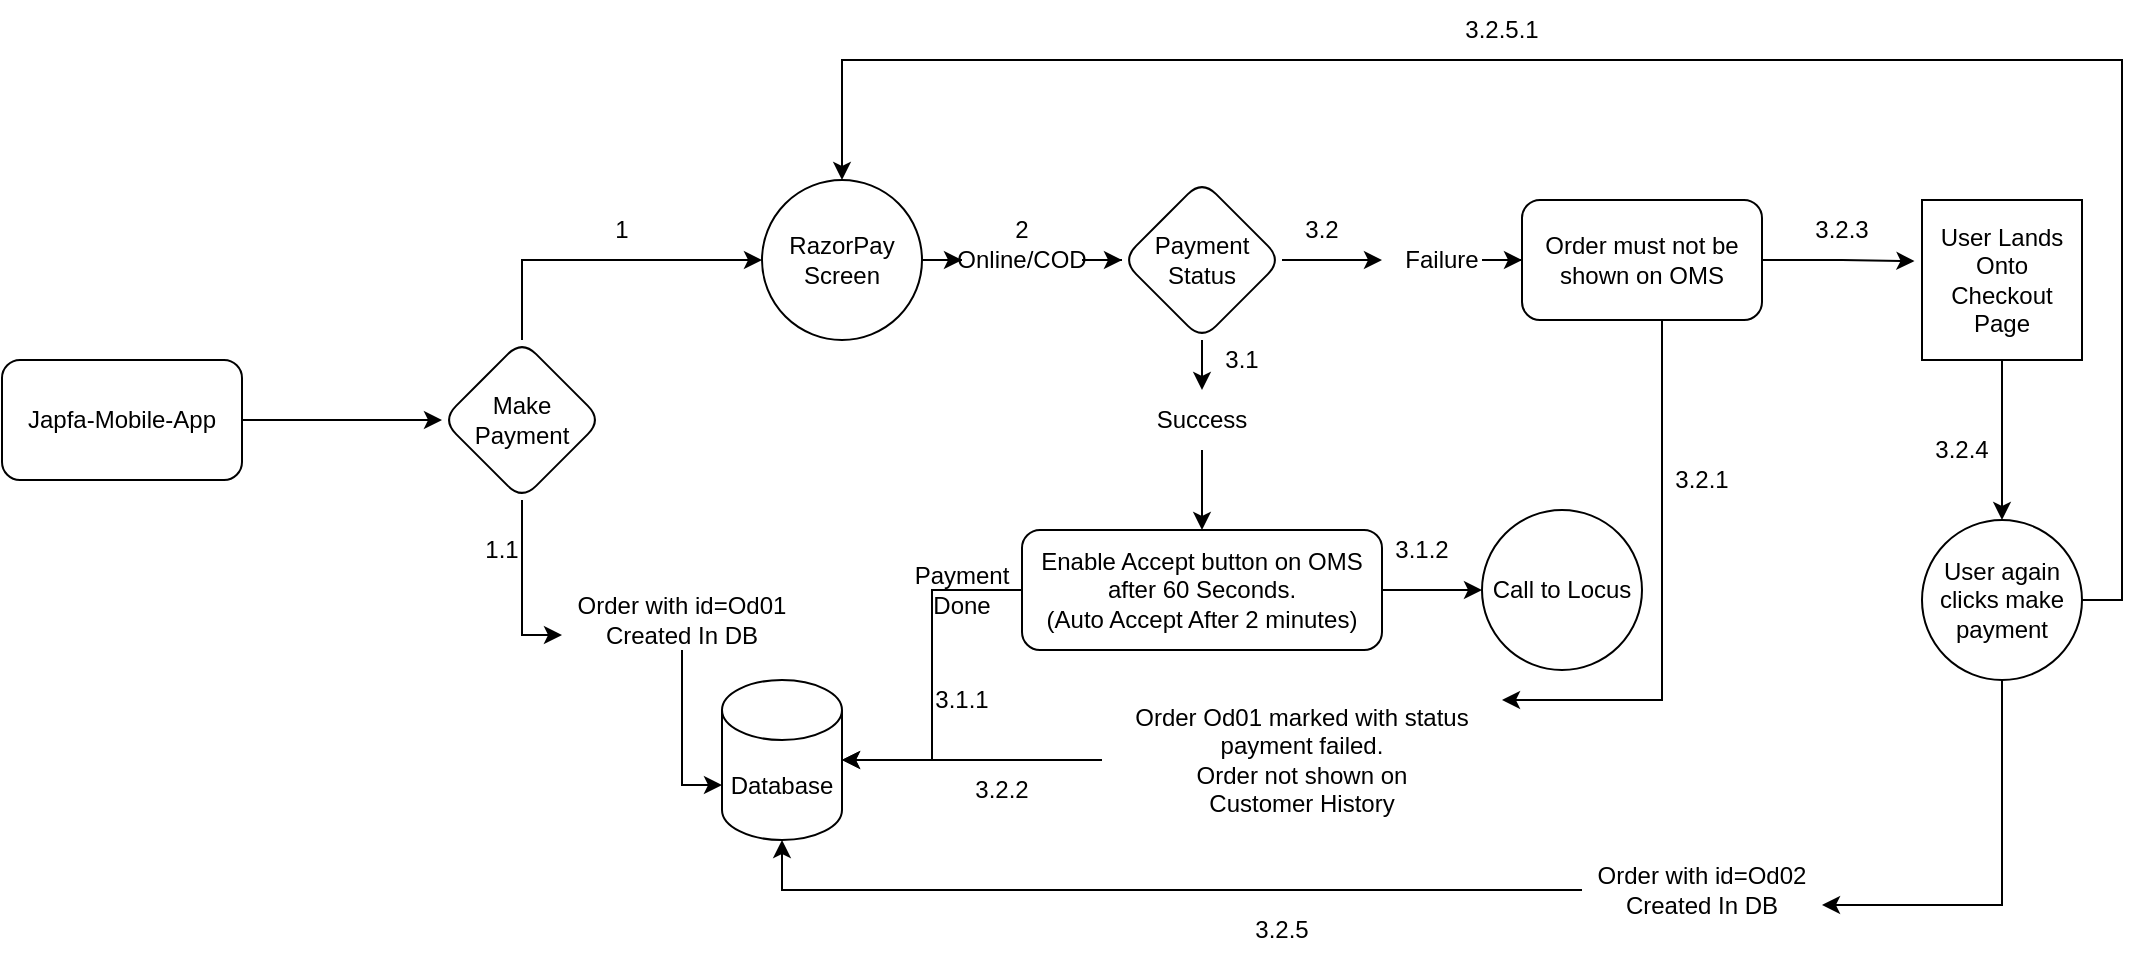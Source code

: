 <mxfile version="22.1.3" type="github">
  <diagram name="Page-1" id="sLlKpoSpWwqDLmXZwmJ-">
    <mxGraphModel dx="1080" dy="426" grid="1" gridSize="10" guides="1" tooltips="1" connect="1" arrows="1" fold="1" page="1" pageScale="1" pageWidth="850" pageHeight="1100" math="0" shadow="0">
      <root>
        <mxCell id="0" />
        <mxCell id="1" parent="0" />
        <mxCell id="Lte2vjWYWSZlK6BSF0av-28" value="" style="edgeStyle=orthogonalEdgeStyle;rounded=0;orthogonalLoop=1;jettySize=auto;html=1;" edge="1" parent="1" source="Lte2vjWYWSZlK6BSF0av-26" target="Lte2vjWYWSZlK6BSF0av-27">
          <mxGeometry relative="1" as="geometry" />
        </mxCell>
        <mxCell id="Lte2vjWYWSZlK6BSF0av-26" value="Japfa-Mobile-App" style="rounded=1;whiteSpace=wrap;html=1;" vertex="1" parent="1">
          <mxGeometry x="170" y="210" width="120" height="60" as="geometry" />
        </mxCell>
        <mxCell id="Lte2vjWYWSZlK6BSF0av-34" value="" style="edgeStyle=orthogonalEdgeStyle;rounded=0;orthogonalLoop=1;jettySize=auto;html=1;exitX=0.5;exitY=0;exitDx=0;exitDy=0;entryX=0;entryY=0.5;entryDx=0;entryDy=0;" edge="1" parent="1" source="Lte2vjWYWSZlK6BSF0av-27" target="Lte2vjWYWSZlK6BSF0av-33">
          <mxGeometry relative="1" as="geometry" />
        </mxCell>
        <mxCell id="Lte2vjWYWSZlK6BSF0av-27" value="Make Payment" style="rhombus;whiteSpace=wrap;html=1;rounded=1;" vertex="1" parent="1">
          <mxGeometry x="390" y="200" width="80" height="80" as="geometry" />
        </mxCell>
        <mxCell id="Lte2vjWYWSZlK6BSF0av-29" value="Database" style="shape=cylinder3;whiteSpace=wrap;html=1;boundedLbl=1;backgroundOutline=1;size=15;" vertex="1" parent="1">
          <mxGeometry x="530" y="370" width="60" height="80" as="geometry" />
        </mxCell>
        <mxCell id="Lte2vjWYWSZlK6BSF0av-30" style="edgeStyle=orthogonalEdgeStyle;rounded=0;orthogonalLoop=1;jettySize=auto;html=1;entryX=0;entryY=0;entryDx=0;entryDy=52.5;entryPerimeter=0;exitX=0.5;exitY=1;exitDx=0;exitDy=0;" edge="1" parent="1" source="Lte2vjWYWSZlK6BSF0av-32" target="Lte2vjWYWSZlK6BSF0av-29">
          <mxGeometry relative="1" as="geometry" />
        </mxCell>
        <mxCell id="Lte2vjWYWSZlK6BSF0av-31" value="" style="edgeStyle=orthogonalEdgeStyle;rounded=0;orthogonalLoop=1;jettySize=auto;html=1;entryX=0;entryY=0.75;entryDx=0;entryDy=0;exitX=0.5;exitY=1;exitDx=0;exitDy=0;" edge="1" parent="1" source="Lte2vjWYWSZlK6BSF0av-27" target="Lte2vjWYWSZlK6BSF0av-32">
          <mxGeometry relative="1" as="geometry">
            <mxPoint x="430" y="280" as="sourcePoint" />
            <mxPoint x="560" y="353" as="targetPoint" />
          </mxGeometry>
        </mxCell>
        <mxCell id="Lte2vjWYWSZlK6BSF0av-32" value="Order with id=Od01&lt;br&gt;Created In DB" style="text;html=1;strokeColor=none;fillColor=none;align=center;verticalAlign=middle;whiteSpace=wrap;rounded=0;" vertex="1" parent="1">
          <mxGeometry x="450" y="325" width="120" height="30" as="geometry" />
        </mxCell>
        <mxCell id="Lte2vjWYWSZlK6BSF0av-36" value="" style="edgeStyle=orthogonalEdgeStyle;rounded=0;orthogonalLoop=1;jettySize=auto;html=1;" edge="1" parent="1" source="Lte2vjWYWSZlK6BSF0av-37" target="Lte2vjWYWSZlK6BSF0av-35">
          <mxGeometry relative="1" as="geometry" />
        </mxCell>
        <mxCell id="Lte2vjWYWSZlK6BSF0av-33" value="RazorPay&lt;br&gt;Screen" style="ellipse;whiteSpace=wrap;html=1;rounded=1;" vertex="1" parent="1">
          <mxGeometry x="550" y="120" width="80" height="80" as="geometry" />
        </mxCell>
        <mxCell id="Lte2vjWYWSZlK6BSF0av-40" value="" style="edgeStyle=orthogonalEdgeStyle;rounded=0;orthogonalLoop=1;jettySize=auto;html=1;" edge="1" parent="1" source="Lte2vjWYWSZlK6BSF0av-44" target="Lte2vjWYWSZlK6BSF0av-39">
          <mxGeometry relative="1" as="geometry" />
        </mxCell>
        <mxCell id="Lte2vjWYWSZlK6BSF0av-42" value="" style="edgeStyle=orthogonalEdgeStyle;rounded=0;orthogonalLoop=1;jettySize=auto;html=1;" edge="1" parent="1" source="Lte2vjWYWSZlK6BSF0av-46" target="Lte2vjWYWSZlK6BSF0av-41">
          <mxGeometry relative="1" as="geometry" />
        </mxCell>
        <mxCell id="Lte2vjWYWSZlK6BSF0av-35" value="Payment Status" style="rhombus;whiteSpace=wrap;html=1;rounded=1;" vertex="1" parent="1">
          <mxGeometry x="730" y="120" width="80" height="80" as="geometry" />
        </mxCell>
        <mxCell id="Lte2vjWYWSZlK6BSF0av-87" value="" style="edgeStyle=orthogonalEdgeStyle;rounded=0;orthogonalLoop=1;jettySize=auto;html=1;" edge="1" parent="1" source="Lte2vjWYWSZlK6BSF0av-39" target="Lte2vjWYWSZlK6BSF0av-86">
          <mxGeometry relative="1" as="geometry" />
        </mxCell>
        <mxCell id="Lte2vjWYWSZlK6BSF0av-39" value="Enable Accept button on OMS after 60 Seconds.&lt;br&gt;(Auto Accept After 2 minutes)" style="rounded=1;whiteSpace=wrap;html=1;" vertex="1" parent="1">
          <mxGeometry x="680" y="295" width="180" height="60" as="geometry" />
        </mxCell>
        <mxCell id="Lte2vjWYWSZlK6BSF0av-53" style="edgeStyle=orthogonalEdgeStyle;rounded=0;orthogonalLoop=1;jettySize=auto;html=1;" edge="1" parent="1" source="Lte2vjWYWSZlK6BSF0av-54" target="Lte2vjWYWSZlK6BSF0av-29">
          <mxGeometry relative="1" as="geometry">
            <mxPoint x="1000" y="450" as="targetPoint" />
            <Array as="points" />
          </mxGeometry>
        </mxCell>
        <mxCell id="Lte2vjWYWSZlK6BSF0av-41" value="Order must not be shown on OMS" style="whiteSpace=wrap;html=1;rounded=1;" vertex="1" parent="1">
          <mxGeometry x="930" y="130" width="120" height="60" as="geometry" />
        </mxCell>
        <mxCell id="Lte2vjWYWSZlK6BSF0av-43" value="" style="edgeStyle=orthogonalEdgeStyle;rounded=0;orthogonalLoop=1;jettySize=auto;html=1;" edge="1" parent="1" source="Lte2vjWYWSZlK6BSF0av-33" target="Lte2vjWYWSZlK6BSF0av-37">
          <mxGeometry relative="1" as="geometry">
            <mxPoint x="630" y="160" as="sourcePoint" />
            <mxPoint x="730" y="160" as="targetPoint" />
          </mxGeometry>
        </mxCell>
        <mxCell id="Lte2vjWYWSZlK6BSF0av-37" value="Online/COD" style="text;html=1;strokeColor=none;fillColor=none;align=center;verticalAlign=middle;whiteSpace=wrap;rounded=0;" vertex="1" parent="1">
          <mxGeometry x="650" y="145" width="60" height="30" as="geometry" />
        </mxCell>
        <mxCell id="Lte2vjWYWSZlK6BSF0av-45" value="" style="edgeStyle=orthogonalEdgeStyle;rounded=0;orthogonalLoop=1;jettySize=auto;html=1;" edge="1" parent="1" source="Lte2vjWYWSZlK6BSF0av-35" target="Lte2vjWYWSZlK6BSF0av-44">
          <mxGeometry relative="1" as="geometry">
            <mxPoint x="770" y="200" as="sourcePoint" />
            <mxPoint x="770" y="290" as="targetPoint" />
          </mxGeometry>
        </mxCell>
        <mxCell id="Lte2vjWYWSZlK6BSF0av-44" value="Success" style="text;html=1;strokeColor=none;fillColor=none;align=center;verticalAlign=middle;whiteSpace=wrap;rounded=0;" vertex="1" parent="1">
          <mxGeometry x="740" y="225" width="60" height="30" as="geometry" />
        </mxCell>
        <mxCell id="Lte2vjWYWSZlK6BSF0av-47" value="" style="edgeStyle=orthogonalEdgeStyle;rounded=0;orthogonalLoop=1;jettySize=auto;html=1;" edge="1" parent="1" source="Lte2vjWYWSZlK6BSF0av-35" target="Lte2vjWYWSZlK6BSF0av-46">
          <mxGeometry relative="1" as="geometry">
            <mxPoint x="810" y="160" as="sourcePoint" />
            <mxPoint x="870" y="160" as="targetPoint" />
          </mxGeometry>
        </mxCell>
        <mxCell id="Lte2vjWYWSZlK6BSF0av-46" value="Failure" style="text;html=1;strokeColor=none;fillColor=none;align=center;verticalAlign=middle;whiteSpace=wrap;rounded=0;" vertex="1" parent="1">
          <mxGeometry x="860" y="145" width="60" height="30" as="geometry" />
        </mxCell>
        <mxCell id="Lte2vjWYWSZlK6BSF0av-48" style="edgeStyle=orthogonalEdgeStyle;rounded=0;orthogonalLoop=1;jettySize=auto;html=1;entryX=1;entryY=0.5;entryDx=0;entryDy=0;entryPerimeter=0;" edge="1" parent="1" source="Lte2vjWYWSZlK6BSF0av-39" target="Lte2vjWYWSZlK6BSF0av-29">
          <mxGeometry relative="1" as="geometry" />
        </mxCell>
        <mxCell id="Lte2vjWYWSZlK6BSF0av-49" value="Payment Done" style="text;html=1;strokeColor=none;fillColor=none;align=center;verticalAlign=middle;whiteSpace=wrap;rounded=0;" vertex="1" parent="1">
          <mxGeometry x="620" y="310" width="60" height="30" as="geometry" />
        </mxCell>
        <mxCell id="Lte2vjWYWSZlK6BSF0av-55" value="" style="edgeStyle=orthogonalEdgeStyle;rounded=0;orthogonalLoop=1;jettySize=auto;html=1;" edge="1" parent="1" source="Lte2vjWYWSZlK6BSF0av-41" target="Lte2vjWYWSZlK6BSF0av-54">
          <mxGeometry relative="1" as="geometry">
            <mxPoint x="950" y="380" as="targetPoint" />
            <mxPoint x="1000" y="190" as="sourcePoint" />
            <Array as="points">
              <mxPoint x="1000" y="380" />
            </Array>
          </mxGeometry>
        </mxCell>
        <mxCell id="Lte2vjWYWSZlK6BSF0av-54" value="Order Od01 marked with status payment failed.&lt;br&gt;Order not shown on Customer&amp;nbsp;History" style="text;html=1;strokeColor=none;fillColor=none;align=center;verticalAlign=middle;whiteSpace=wrap;rounded=0;" vertex="1" parent="1">
          <mxGeometry x="720" y="360" width="200" height="100" as="geometry" />
        </mxCell>
        <mxCell id="Lte2vjWYWSZlK6BSF0av-66" value="" style="edgeStyle=orthogonalEdgeStyle;rounded=0;orthogonalLoop=1;jettySize=auto;html=1;" edge="1" parent="1" source="Lte2vjWYWSZlK6BSF0av-61" target="Lte2vjWYWSZlK6BSF0av-65">
          <mxGeometry relative="1" as="geometry" />
        </mxCell>
        <mxCell id="Lte2vjWYWSZlK6BSF0av-61" value="User Lands Onto Checkout Page" style="whiteSpace=wrap;html=1;aspect=fixed;" vertex="1" parent="1">
          <mxGeometry x="1130" y="130" width="80" height="80" as="geometry" />
        </mxCell>
        <mxCell id="Lte2vjWYWSZlK6BSF0av-62" style="edgeStyle=orthogonalEdgeStyle;rounded=0;orthogonalLoop=1;jettySize=auto;html=1;entryX=-0.047;entryY=0.382;entryDx=0;entryDy=0;entryPerimeter=0;" edge="1" parent="1" source="Lte2vjWYWSZlK6BSF0av-41" target="Lte2vjWYWSZlK6BSF0av-61">
          <mxGeometry relative="1" as="geometry" />
        </mxCell>
        <mxCell id="Lte2vjWYWSZlK6BSF0av-74" style="edgeStyle=orthogonalEdgeStyle;rounded=0;orthogonalLoop=1;jettySize=auto;html=1;entryX=1;entryY=0.75;entryDx=0;entryDy=0;exitX=0.5;exitY=1;exitDx=0;exitDy=0;" edge="1" parent="1" source="Lte2vjWYWSZlK6BSF0av-65" target="Lte2vjWYWSZlK6BSF0av-72">
          <mxGeometry relative="1" as="geometry" />
        </mxCell>
        <mxCell id="Lte2vjWYWSZlK6BSF0av-75" style="edgeStyle=orthogonalEdgeStyle;rounded=0;orthogonalLoop=1;jettySize=auto;html=1;" edge="1" parent="1" source="Lte2vjWYWSZlK6BSF0av-65" target="Lte2vjWYWSZlK6BSF0av-33">
          <mxGeometry relative="1" as="geometry">
            <Array as="points">
              <mxPoint x="1230" y="330" />
              <mxPoint x="1230" y="60" />
              <mxPoint x="590" y="60" />
            </Array>
          </mxGeometry>
        </mxCell>
        <mxCell id="Lte2vjWYWSZlK6BSF0av-65" value="User again clicks make payment" style="ellipse;whiteSpace=wrap;html=1;" vertex="1" parent="1">
          <mxGeometry x="1130" y="290" width="80" height="80" as="geometry" />
        </mxCell>
        <mxCell id="Lte2vjWYWSZlK6BSF0av-67" style="edgeStyle=orthogonalEdgeStyle;rounded=0;orthogonalLoop=1;jettySize=auto;html=1;entryX=0.5;entryY=1;entryDx=0;entryDy=0;entryPerimeter=0;" edge="1" parent="1" source="Lte2vjWYWSZlK6BSF0av-72" target="Lte2vjWYWSZlK6BSF0av-29">
          <mxGeometry relative="1" as="geometry">
            <Array as="points" />
          </mxGeometry>
        </mxCell>
        <mxCell id="Lte2vjWYWSZlK6BSF0av-72" value="Order with id=Od02&lt;br&gt;Created In DB" style="text;html=1;strokeColor=none;fillColor=none;align=center;verticalAlign=middle;whiteSpace=wrap;rounded=0;" vertex="1" parent="1">
          <mxGeometry x="960" y="460" width="120" height="30" as="geometry" />
        </mxCell>
        <mxCell id="Lte2vjWYWSZlK6BSF0av-76" value="1" style="text;html=1;strokeColor=none;fillColor=none;align=center;verticalAlign=middle;whiteSpace=wrap;rounded=0;" vertex="1" parent="1">
          <mxGeometry x="450" y="130" width="60" height="30" as="geometry" />
        </mxCell>
        <mxCell id="Lte2vjWYWSZlK6BSF0av-78" value="1.1" style="text;html=1;strokeColor=none;fillColor=none;align=center;verticalAlign=middle;whiteSpace=wrap;rounded=0;" vertex="1" parent="1">
          <mxGeometry x="390" y="290" width="60" height="30" as="geometry" />
        </mxCell>
        <mxCell id="Lte2vjWYWSZlK6BSF0av-80" value="3.2" style="text;html=1;strokeColor=none;fillColor=none;align=center;verticalAlign=middle;whiteSpace=wrap;rounded=0;" vertex="1" parent="1">
          <mxGeometry x="800" y="130" width="60" height="30" as="geometry" />
        </mxCell>
        <mxCell id="Lte2vjWYWSZlK6BSF0av-81" value="3.1" style="text;html=1;strokeColor=none;fillColor=none;align=center;verticalAlign=middle;whiteSpace=wrap;rounded=0;" vertex="1" parent="1">
          <mxGeometry x="760" y="195" width="60" height="30" as="geometry" />
        </mxCell>
        <mxCell id="Lte2vjWYWSZlK6BSF0av-82" value="2" style="text;html=1;strokeColor=none;fillColor=none;align=center;verticalAlign=middle;whiteSpace=wrap;rounded=0;" vertex="1" parent="1">
          <mxGeometry x="650" y="130" width="60" height="30" as="geometry" />
        </mxCell>
        <mxCell id="Lte2vjWYWSZlK6BSF0av-83" value="3.1.2" style="text;html=1;strokeColor=none;fillColor=none;align=center;verticalAlign=middle;whiteSpace=wrap;rounded=0;" vertex="1" parent="1">
          <mxGeometry x="850" y="290" width="60" height="30" as="geometry" />
        </mxCell>
        <mxCell id="Lte2vjWYWSZlK6BSF0av-84" value="3.1.1" style="text;html=1;strokeColor=none;fillColor=none;align=center;verticalAlign=middle;whiteSpace=wrap;rounded=0;" vertex="1" parent="1">
          <mxGeometry x="620" y="365" width="60" height="30" as="geometry" />
        </mxCell>
        <mxCell id="Lte2vjWYWSZlK6BSF0av-86" value="Call to Locus" style="ellipse;whiteSpace=wrap;html=1;rounded=1;" vertex="1" parent="1">
          <mxGeometry x="910" y="285" width="80" height="80" as="geometry" />
        </mxCell>
        <mxCell id="Lte2vjWYWSZlK6BSF0av-88" value="3.2.3" style="text;html=1;strokeColor=none;fillColor=none;align=center;verticalAlign=middle;whiteSpace=wrap;rounded=0;" vertex="1" parent="1">
          <mxGeometry x="1060" y="130" width="60" height="30" as="geometry" />
        </mxCell>
        <mxCell id="Lte2vjWYWSZlK6BSF0av-89" value="3.2.4" style="text;html=1;strokeColor=none;fillColor=none;align=center;verticalAlign=middle;whiteSpace=wrap;rounded=0;" vertex="1" parent="1">
          <mxGeometry x="1120" y="240" width="60" height="30" as="geometry" />
        </mxCell>
        <mxCell id="Lte2vjWYWSZlK6BSF0av-91" value="3.2.5.1" style="text;html=1;strokeColor=none;fillColor=none;align=center;verticalAlign=middle;whiteSpace=wrap;rounded=0;" vertex="1" parent="1">
          <mxGeometry x="890" y="30" width="60" height="30" as="geometry" />
        </mxCell>
        <mxCell id="Lte2vjWYWSZlK6BSF0av-94" value="3.2.1" style="text;html=1;strokeColor=none;fillColor=none;align=center;verticalAlign=middle;whiteSpace=wrap;rounded=0;" vertex="1" parent="1">
          <mxGeometry x="990" y="255" width="60" height="30" as="geometry" />
        </mxCell>
        <mxCell id="Lte2vjWYWSZlK6BSF0av-95" value="3.2.2" style="text;html=1;strokeColor=none;fillColor=none;align=center;verticalAlign=middle;whiteSpace=wrap;rounded=0;" vertex="1" parent="1">
          <mxGeometry x="640" y="410" width="60" height="30" as="geometry" />
        </mxCell>
        <mxCell id="Lte2vjWYWSZlK6BSF0av-96" value="3.2.5" style="text;html=1;strokeColor=none;fillColor=none;align=center;verticalAlign=middle;whiteSpace=wrap;rounded=0;" vertex="1" parent="1">
          <mxGeometry x="780" y="480" width="60" height="30" as="geometry" />
        </mxCell>
      </root>
    </mxGraphModel>
  </diagram>
</mxfile>
